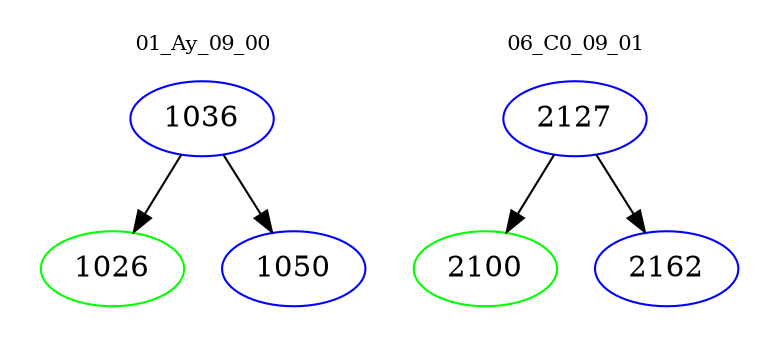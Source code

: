 digraph{
subgraph cluster_0 {
color = white
label = "01_Ay_09_00";
fontsize=10;
T0_1036 [label="1036", color="blue"]
T0_1036 -> T0_1026 [color="black"]
T0_1026 [label="1026", color="green"]
T0_1036 -> T0_1050 [color="black"]
T0_1050 [label="1050", color="blue"]
}
subgraph cluster_1 {
color = white
label = "06_C0_09_01";
fontsize=10;
T1_2127 [label="2127", color="blue"]
T1_2127 -> T1_2100 [color="black"]
T1_2100 [label="2100", color="green"]
T1_2127 -> T1_2162 [color="black"]
T1_2162 [label="2162", color="blue"]
}
}
